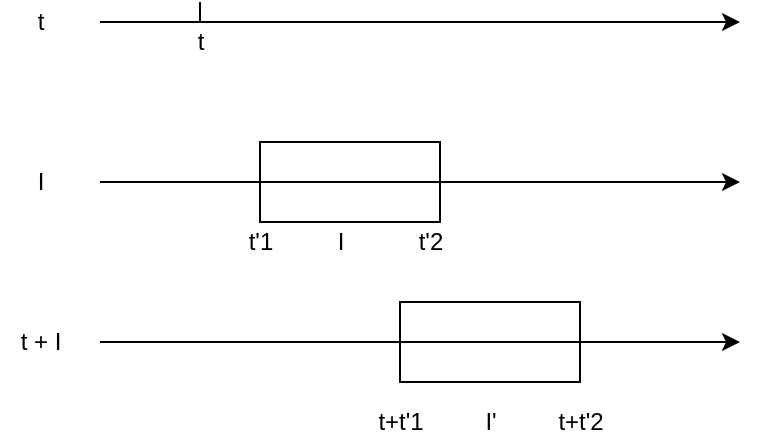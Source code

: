 <mxfile version="20.0.1" type="github">
  <diagram id="W0AHtYKKP0wHDjZA4Mnt" name="Page-1">
    <mxGraphModel dx="1550" dy="844" grid="1" gridSize="10" guides="1" tooltips="1" connect="1" arrows="1" fold="1" page="1" pageScale="1" pageWidth="827" pageHeight="1169" math="0" shadow="0">
      <root>
        <mxCell id="0" />
        <mxCell id="1" parent="0" />
        <mxCell id="hwy5j__0QWYDqPFrOiYS-15" value="" style="rounded=0;whiteSpace=wrap;html=1;" vertex="1" parent="1">
          <mxGeometry x="310" y="300" width="90" height="40" as="geometry" />
        </mxCell>
        <mxCell id="hwy5j__0QWYDqPFrOiYS-2" value="" style="rounded=0;whiteSpace=wrap;html=1;" vertex="1" parent="1">
          <mxGeometry x="240" y="220" width="90" height="40" as="geometry" />
        </mxCell>
        <mxCell id="hwy5j__0QWYDqPFrOiYS-1" value="" style="endArrow=classic;html=1;rounded=0;" edge="1" parent="1">
          <mxGeometry width="50" height="50" relative="1" as="geometry">
            <mxPoint x="160" y="240" as="sourcePoint" />
            <mxPoint x="480" y="240" as="targetPoint" />
          </mxGeometry>
        </mxCell>
        <mxCell id="hwy5j__0QWYDqPFrOiYS-6" value="" style="endArrow=classic;html=1;rounded=0;" edge="1" parent="1">
          <mxGeometry width="50" height="50" relative="1" as="geometry">
            <mxPoint x="160" y="160" as="sourcePoint" />
            <mxPoint x="480" y="160" as="targetPoint" />
          </mxGeometry>
        </mxCell>
        <mxCell id="hwy5j__0QWYDqPFrOiYS-7" value="" style="endArrow=classic;html=1;rounded=0;" edge="1" parent="1">
          <mxGeometry width="50" height="50" relative="1" as="geometry">
            <mxPoint x="160" y="320" as="sourcePoint" />
            <mxPoint x="480" y="320" as="targetPoint" />
          </mxGeometry>
        </mxCell>
        <mxCell id="hwy5j__0QWYDqPFrOiYS-8" value="t" style="text;html=1;align=center;verticalAlign=middle;resizable=0;points=[];autosize=1;strokeColor=none;fillColor=none;" vertex="1" parent="1">
          <mxGeometry x="120" y="150" width="20" height="20" as="geometry" />
        </mxCell>
        <mxCell id="hwy5j__0QWYDqPFrOiYS-9" value="" style="endArrow=none;html=1;rounded=0;" edge="1" parent="1">
          <mxGeometry width="50" height="50" relative="1" as="geometry">
            <mxPoint x="210" y="160" as="sourcePoint" />
            <mxPoint x="210" y="150" as="targetPoint" />
          </mxGeometry>
        </mxCell>
        <mxCell id="hwy5j__0QWYDqPFrOiYS-11" value="t" style="text;html=1;align=center;verticalAlign=middle;resizable=0;points=[];autosize=1;strokeColor=none;fillColor=none;" vertex="1" parent="1">
          <mxGeometry x="200" y="160" width="20" height="20" as="geometry" />
        </mxCell>
        <mxCell id="hwy5j__0QWYDqPFrOiYS-12" value="I" style="text;html=1;align=center;verticalAlign=middle;resizable=0;points=[];autosize=1;strokeColor=none;fillColor=none;" vertex="1" parent="1">
          <mxGeometry x="270" y="260" width="20" height="20" as="geometry" />
        </mxCell>
        <mxCell id="hwy5j__0QWYDqPFrOiYS-13" value="I" style="text;html=1;align=center;verticalAlign=middle;resizable=0;points=[];autosize=1;strokeColor=none;fillColor=none;" vertex="1" parent="1">
          <mxGeometry x="120" y="230" width="20" height="20" as="geometry" />
        </mxCell>
        <mxCell id="hwy5j__0QWYDqPFrOiYS-14" value="t + I" style="text;html=1;align=center;verticalAlign=middle;resizable=0;points=[];autosize=1;strokeColor=none;fillColor=none;" vertex="1" parent="1">
          <mxGeometry x="110" y="310" width="40" height="20" as="geometry" />
        </mxCell>
        <mxCell id="hwy5j__0QWYDqPFrOiYS-16" value="t&#39;1" style="text;html=1;align=center;verticalAlign=middle;resizable=0;points=[];autosize=1;strokeColor=none;fillColor=none;" vertex="1" parent="1">
          <mxGeometry x="225" y="260" width="30" height="20" as="geometry" />
        </mxCell>
        <mxCell id="hwy5j__0QWYDqPFrOiYS-17" value="t&#39;2" style="text;html=1;align=center;verticalAlign=middle;resizable=0;points=[];autosize=1;strokeColor=none;fillColor=none;" vertex="1" parent="1">
          <mxGeometry x="310" y="260" width="30" height="20" as="geometry" />
        </mxCell>
        <mxCell id="hwy5j__0QWYDqPFrOiYS-18" value="I&#39;" style="text;html=1;align=center;verticalAlign=middle;resizable=0;points=[];autosize=1;strokeColor=none;fillColor=none;" vertex="1" parent="1">
          <mxGeometry x="345" y="350" width="20" height="20" as="geometry" />
        </mxCell>
        <mxCell id="hwy5j__0QWYDqPFrOiYS-19" value="t+t&#39;1" style="text;html=1;align=center;verticalAlign=middle;resizable=0;points=[];autosize=1;strokeColor=none;fillColor=none;" vertex="1" parent="1">
          <mxGeometry x="290" y="350" width="40" height="20" as="geometry" />
        </mxCell>
        <mxCell id="hwy5j__0QWYDqPFrOiYS-20" value="t+t&#39;2" style="text;html=1;align=center;verticalAlign=middle;resizable=0;points=[];autosize=1;strokeColor=none;fillColor=none;" vertex="1" parent="1">
          <mxGeometry x="380" y="350" width="40" height="20" as="geometry" />
        </mxCell>
      </root>
    </mxGraphModel>
  </diagram>
</mxfile>
